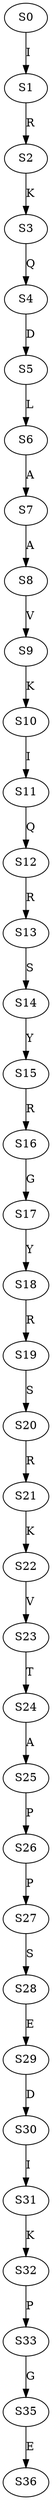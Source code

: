 strict digraph  {
	S0 -> S1 [ label = I ];
	S1 -> S2 [ label = R ];
	S2 -> S3 [ label = K ];
	S3 -> S4 [ label = Q ];
	S4 -> S5 [ label = D ];
	S5 -> S6 [ label = L ];
	S6 -> S7 [ label = A ];
	S7 -> S8 [ label = A ];
	S8 -> S9 [ label = V ];
	S9 -> S10 [ label = K ];
	S10 -> S11 [ label = I ];
	S11 -> S12 [ label = Q ];
	S12 -> S13 [ label = R ];
	S13 -> S14 [ label = S ];
	S14 -> S15 [ label = Y ];
	S15 -> S16 [ label = R ];
	S16 -> S17 [ label = G ];
	S17 -> S18 [ label = Y ];
	S18 -> S19 [ label = R ];
	S19 -> S20 [ label = S ];
	S20 -> S21 [ label = R ];
	S21 -> S22 [ label = K ];
	S22 -> S23 [ label = V ];
	S23 -> S24 [ label = T ];
	S24 -> S25 [ label = A ];
	S25 -> S26 [ label = P ];
	S26 -> S27 [ label = P ];
	S27 -> S28 [ label = S ];
	S28 -> S29 [ label = E ];
	S29 -> S30 [ label = D ];
	S30 -> S31 [ label = I ];
	S31 -> S32 [ label = K ];
	S32 -> S33 [ label = P ];
	S33 -> S35 [ label = G ];
	S35 -> S36 [ label = E ];
}
